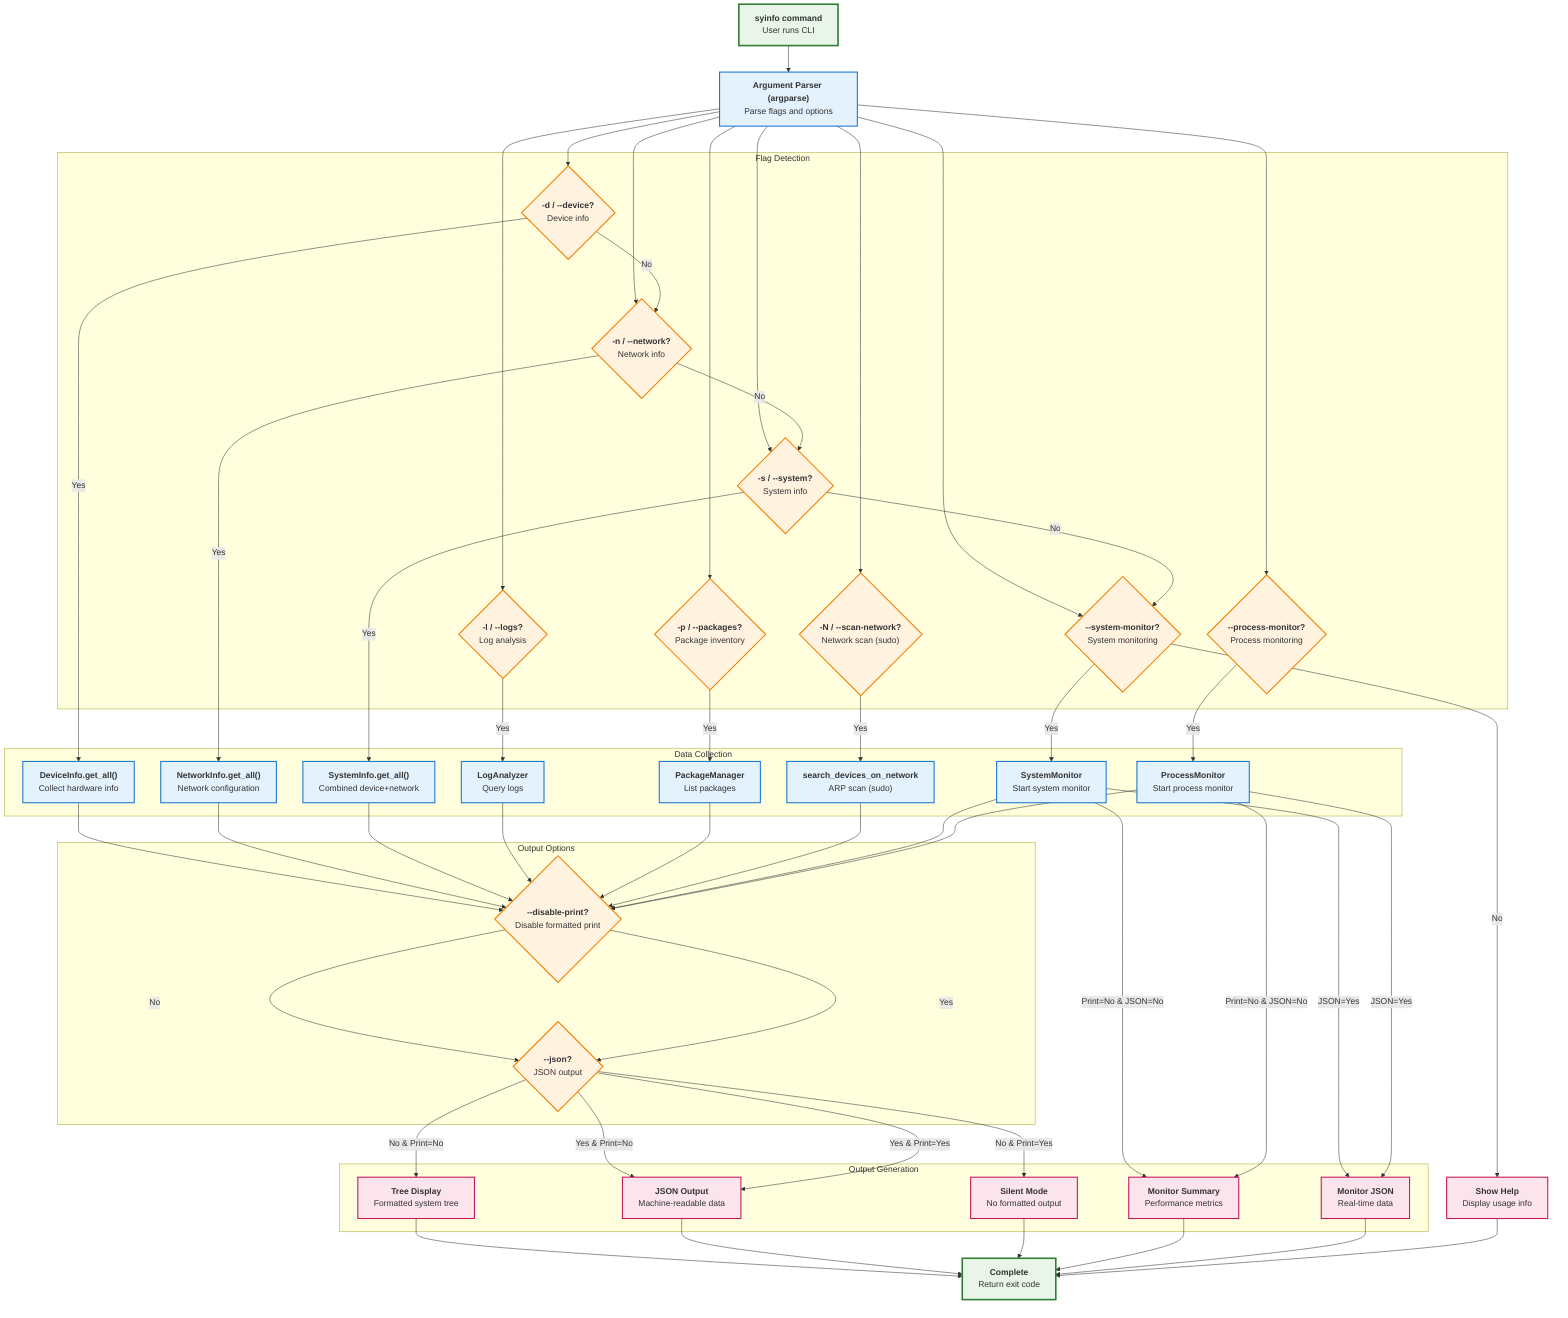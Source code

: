 graph TD
    %% SyInfo CLI Workflow - Updated Flags and Modules

    START["`**syinfo command**
    User runs CLI`"]

    PARSE["`**Argument Parser (argparse)**
    Parse flags and options`"]

    subgraph "Flag Detection"
        DEVICE_FLAG{"`**-d / --device?**
        Device info`"}
        NETWORK_FLAG{"`**-n / --network?**
        Network info`"}
        SYSTEM_FLAG{"`**-s / --system?**
        System info`"}
        SYS_MON_FLAG{"`**--system-monitor?**
        System monitoring`"}
        PROC_MON_FLAG{"`**--process-monitor?**
        Process monitoring`"}
        LOGS_FLAG{"`**-l / --logs?**
        Log analysis`"}
        PKG_FLAG{"`**-p / --packages?**
        Package inventory`"}
        SCAN_FLAG{"`**-N / --scan-network?**
        Network scan (sudo)`"}
    end

    subgraph "Data Collection"
        GET_DEVICE["`**DeviceInfo.get_all()**
        Collect hardware info`"]
        GET_NETWORK["`**NetworkInfo.get_all()**
        Network configuration`"]
        GET_SYSTEM["`**SystemInfo.get_all()**
        Combined device+network`"]
        START_SYS_MON["`**SystemMonitor**
        Start system monitor`"]
        START_PROC_MON["`**ProcessMonitor**
        Start process monitor`"]
        RUN_LOGS["`**LogAnalyzer**
        Query logs`"]
        RUN_PKGS["`**PackageManager**
        List packages`"]
        RUN_SCAN["`**search_devices_on_network**
        ARP scan (sudo)`"]
    end

    subgraph "Output Options"
        NOPRINT_FLAG{"`**--disable-print?**
        Disable formatted print`"}
        JSON_FLAG{"`**--json?**
        JSON output`"}
    end

    subgraph "Output Generation"
        TREE_OUTPUT["`**Tree Display**
        Formatted system tree`"]
        JSON_OUTPUT["`**JSON Output**
        Machine-readable data`"]
        SILENT["`**Silent Mode**
        No formatted output`"]
        MONITOR_DISPLAY["`**Monitor Summary**
        Performance metrics`"]
        MONITOR_JSON["`**Monitor JSON**
        Real-time data`"]
    end

    FINISH["`**Complete**
    Return exit code`"]

    %% Main Flow
    START --> PARSE
    PARSE --> DEVICE_FLAG
    PARSE --> NETWORK_FLAG
    PARSE --> SYSTEM_FLAG
    PARSE --> SYS_MON_FLAG
    PARSE --> PROC_MON_FLAG
    PARSE --> LOGS_FLAG
    PARSE --> PKG_FLAG
    PARSE --> SCAN_FLAG

    %% Collection Routes
    DEVICE_FLAG -->|Yes| GET_DEVICE
    NETWORK_FLAG -->|Yes| GET_NETWORK
    SYSTEM_FLAG -->|Yes| GET_SYSTEM
    SYS_MON_FLAG -->|Yes| START_SYS_MON
    PROC_MON_FLAG -->|Yes| START_PROC_MON
    LOGS_FLAG -->|Yes| RUN_LOGS
    PKG_FLAG -->|Yes| RUN_PKGS
    SCAN_FLAG -->|Yes| RUN_SCAN

    %% Output Decision Flow
    GET_DEVICE --> NOPRINT_FLAG
    GET_NETWORK --> NOPRINT_FLAG
    GET_SYSTEM --> NOPRINT_FLAG
    RUN_LOGS --> NOPRINT_FLAG
    RUN_PKGS --> NOPRINT_FLAG
    RUN_SCAN --> NOPRINT_FLAG
    START_SYS_MON --> NOPRINT_FLAG
    START_PROC_MON --> NOPRINT_FLAG

    NOPRINT_FLAG -->|No| JSON_FLAG
    NOPRINT_FLAG -->|Yes| JSON_FLAG

    %% Output Generation
    JSON_FLAG -->|No & Print=No| TREE_OUTPUT
    JSON_FLAG -->|Yes & Print=No| JSON_OUTPUT
    JSON_FLAG -->|No & Print=Yes| SILENT
    JSON_FLAG -->|Yes & Print=Yes| JSON_OUTPUT

    START_SYS_MON -->|Print=No & JSON=No| MONITOR_DISPLAY
    START_SYS_MON -->|JSON=Yes| MONITOR_JSON
    START_PROC_MON -->|Print=No & JSON=No| MONITOR_DISPLAY
    START_PROC_MON -->|JSON=Yes| MONITOR_JSON

    %% Completion
    TREE_OUTPUT --> FINISH
    JSON_OUTPUT --> FINISH
    SILENT --> FINISH
    MONITOR_DISPLAY --> FINISH
    MONITOR_JSON --> FINISH

    %% No flags case
    DEVICE_FLAG -->|No| NETWORK_FLAG
    NETWORK_FLAG -->|No| SYSTEM_FLAG
    SYSTEM_FLAG -->|No| SYS_MON_FLAG
    SYS_MON_FLAG -->|No| HELP["`**Show Help**
    Display usage info`"]
    HELP --> FINISH

    %% Styling
    classDef startEnd fill:#e8f5e8,stroke:#2e7d32,stroke-width:3px
    classDef decision fill:#fff3e0,stroke:#f57c00,stroke-width:2px
    classDef process fill:#e3f2fd,stroke:#1976d2,stroke-width:2px
    classDef output fill:#fce4ec,stroke:#c2185b,stroke-width:2px

    class START,FINISH startEnd
    class DEVICE_FLAG,NETWORK_FLAG,SYSTEM_FLAG,SYS_MON_FLAG,PROC_MON_FLAG,LOGS_FLAG,PKG_FLAG,SCAN_FLAG,NOPRINT_FLAG,JSON_FLAG decision
    class PARSE,GET_DEVICE,GET_NETWORK,GET_SYSTEM,START_SYS_MON,START_PROC_MON,RUN_LOGS,RUN_PKGS,RUN_SCAN process
    class TREE_OUTPUT,JSON_OUTPUT,SILENT,MONITOR_DISPLAY,MONITOR_JSON,HELP output
